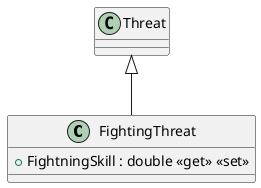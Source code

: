 @startuml
class FightingThreat {
    + FightningSkill : double <<get>> <<set>>
}
Threat <|-- FightingThreat
@enduml
